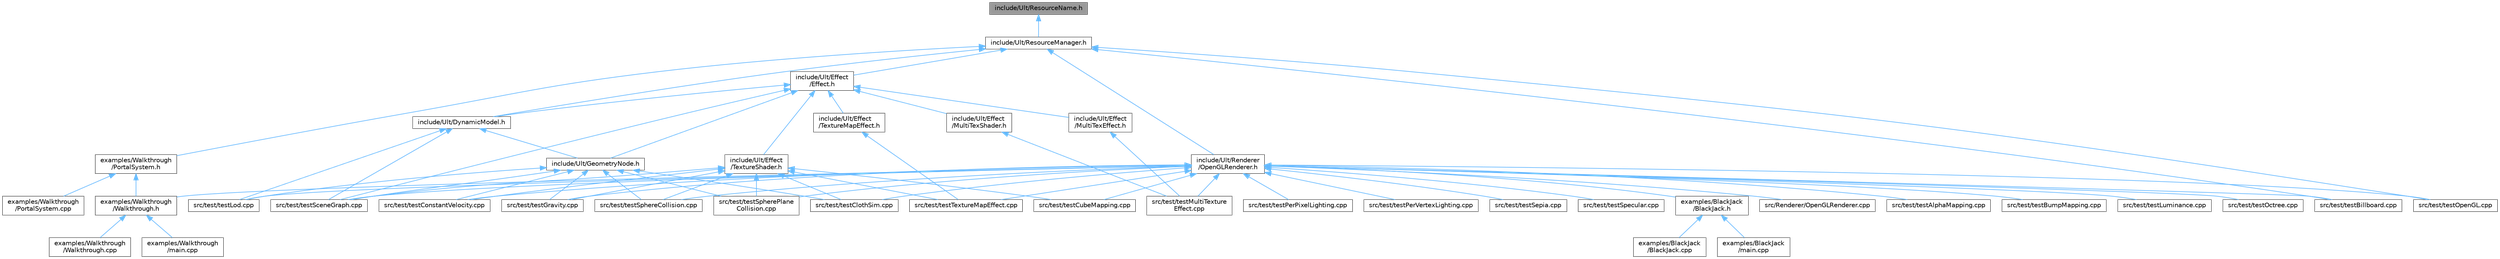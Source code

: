 digraph "include/Ult/ResourceName.h"
{
 // LATEX_PDF_SIZE
  bgcolor="transparent";
  edge [fontname=Helvetica,fontsize=10,labelfontname=Helvetica,labelfontsize=10];
  node [fontname=Helvetica,fontsize=10,shape=box,height=0.2,width=0.4];
  Node1 [id="Node000001",label="include/Ult/ResourceName.h",height=0.2,width=0.4,color="gray40", fillcolor="grey60", style="filled", fontcolor="black",tooltip=" "];
  Node1 -> Node2 [id="edge1_Node000001_Node000002",dir="back",color="steelblue1",style="solid",tooltip=" "];
  Node2 [id="Node000002",label="include/Ult/ResourceManager.h",height=0.2,width=0.4,color="grey40", fillcolor="white", style="filled",URL="$_resource_manager_8h.html",tooltip=" "];
  Node2 -> Node3 [id="edge2_Node000002_Node000003",dir="back",color="steelblue1",style="solid",tooltip=" "];
  Node3 [id="Node000003",label="examples/Walkthrough\l/PortalSystem.h",height=0.2,width=0.4,color="grey40", fillcolor="white", style="filled",URL="$_portal_system_8h.html",tooltip=" "];
  Node3 -> Node4 [id="edge3_Node000003_Node000004",dir="back",color="steelblue1",style="solid",tooltip=" "];
  Node4 [id="Node000004",label="examples/Walkthrough\l/PortalSystem.cpp",height=0.2,width=0.4,color="grey40", fillcolor="white", style="filled",URL="$_portal_system_8cpp.html",tooltip=" "];
  Node3 -> Node5 [id="edge4_Node000003_Node000005",dir="back",color="steelblue1",style="solid",tooltip=" "];
  Node5 [id="Node000005",label="examples/Walkthrough\l/Walkthrough.h",height=0.2,width=0.4,color="grey40", fillcolor="white", style="filled",URL="$_walkthrough_8h.html",tooltip=" "];
  Node5 -> Node6 [id="edge5_Node000005_Node000006",dir="back",color="steelblue1",style="solid",tooltip=" "];
  Node6 [id="Node000006",label="examples/Walkthrough\l/Walkthrough.cpp",height=0.2,width=0.4,color="grey40", fillcolor="white", style="filled",URL="$_walkthrough_8cpp.html",tooltip=" "];
  Node5 -> Node7 [id="edge6_Node000005_Node000007",dir="back",color="steelblue1",style="solid",tooltip=" "];
  Node7 [id="Node000007",label="examples/Walkthrough\l/main.cpp",height=0.2,width=0.4,color="grey40", fillcolor="white", style="filled",URL="$_walkthrough_2main_8cpp.html",tooltip=" "];
  Node2 -> Node8 [id="edge7_Node000002_Node000008",dir="back",color="steelblue1",style="solid",tooltip=" "];
  Node8 [id="Node000008",label="include/Ult/DynamicModel.h",height=0.2,width=0.4,color="grey40", fillcolor="white", style="filled",URL="$_dynamic_model_8h.html",tooltip=" "];
  Node8 -> Node9 [id="edge8_Node000008_Node000009",dir="back",color="steelblue1",style="solid",tooltip=" "];
  Node9 [id="Node000009",label="include/Ult/GeometryNode.h",height=0.2,width=0.4,color="grey40", fillcolor="white", style="filled",URL="$_geometry_node_8h.html",tooltip=" "];
  Node9 -> Node10 [id="edge9_Node000009_Node000010",dir="back",color="steelblue1",style="solid",tooltip=" "];
  Node10 [id="Node000010",label="src/test/testClothSim.cpp",height=0.2,width=0.4,color="grey40", fillcolor="white", style="filled",URL="$test_cloth_sim_8cpp.html",tooltip=" "];
  Node9 -> Node11 [id="edge10_Node000009_Node000011",dir="back",color="steelblue1",style="solid",tooltip=" "];
  Node11 [id="Node000011",label="src/test/testConstantVelocity.cpp",height=0.2,width=0.4,color="grey40", fillcolor="white", style="filled",URL="$test_constant_velocity_8cpp.html",tooltip=" "];
  Node9 -> Node12 [id="edge11_Node000009_Node000012",dir="back",color="steelblue1",style="solid",tooltip=" "];
  Node12 [id="Node000012",label="src/test/testGravity.cpp",height=0.2,width=0.4,color="grey40", fillcolor="white", style="filled",URL="$test_gravity_8cpp.html",tooltip=" "];
  Node9 -> Node13 [id="edge12_Node000009_Node000013",dir="back",color="steelblue1",style="solid",tooltip=" "];
  Node13 [id="Node000013",label="src/test/testLod.cpp",height=0.2,width=0.4,color="grey40", fillcolor="white", style="filled",URL="$test_lod_8cpp.html",tooltip=" "];
  Node9 -> Node14 [id="edge13_Node000009_Node000014",dir="back",color="steelblue1",style="solid",tooltip=" "];
  Node14 [id="Node000014",label="src/test/testSceneGraph.cpp",height=0.2,width=0.4,color="grey40", fillcolor="white", style="filled",URL="$test_scene_graph_8cpp.html",tooltip=" "];
  Node9 -> Node15 [id="edge14_Node000009_Node000015",dir="back",color="steelblue1",style="solid",tooltip=" "];
  Node15 [id="Node000015",label="src/test/testSphereCollision.cpp",height=0.2,width=0.4,color="grey40", fillcolor="white", style="filled",URL="$test_sphere_collision_8cpp.html",tooltip=" "];
  Node9 -> Node16 [id="edge15_Node000009_Node000016",dir="back",color="steelblue1",style="solid",tooltip=" "];
  Node16 [id="Node000016",label="src/test/testSpherePlane\lCollision.cpp",height=0.2,width=0.4,color="grey40", fillcolor="white", style="filled",URL="$test_sphere_plane_collision_8cpp.html",tooltip=" "];
  Node8 -> Node13 [id="edge16_Node000008_Node000013",dir="back",color="steelblue1",style="solid",tooltip=" "];
  Node8 -> Node14 [id="edge17_Node000008_Node000014",dir="back",color="steelblue1",style="solid",tooltip=" "];
  Node2 -> Node17 [id="edge18_Node000002_Node000017",dir="back",color="steelblue1",style="solid",tooltip=" "];
  Node17 [id="Node000017",label="include/Ult/Effect\l/Effect.h",height=0.2,width=0.4,color="grey40", fillcolor="white", style="filled",URL="$_effect_8h.html",tooltip=" "];
  Node17 -> Node8 [id="edge19_Node000017_Node000008",dir="back",color="steelblue1",style="solid",tooltip=" "];
  Node17 -> Node18 [id="edge20_Node000017_Node000018",dir="back",color="steelblue1",style="solid",tooltip=" "];
  Node18 [id="Node000018",label="include/Ult/Effect\l/MultiTexEffect.h",height=0.2,width=0.4,color="grey40", fillcolor="white", style="filled",URL="$_multi_tex_effect_8h.html",tooltip=" "];
  Node18 -> Node19 [id="edge21_Node000018_Node000019",dir="back",color="steelblue1",style="solid",tooltip=" "];
  Node19 [id="Node000019",label="src/test/testMultiTexture\lEffect.cpp",height=0.2,width=0.4,color="grey40", fillcolor="white", style="filled",URL="$test_multi_texture_effect_8cpp.html",tooltip=" "];
  Node17 -> Node20 [id="edge22_Node000017_Node000020",dir="back",color="steelblue1",style="solid",tooltip=" "];
  Node20 [id="Node000020",label="include/Ult/Effect\l/MultiTexShader.h",height=0.2,width=0.4,color="grey40", fillcolor="white", style="filled",URL="$_multi_tex_shader_8h.html",tooltip=" "];
  Node20 -> Node19 [id="edge23_Node000020_Node000019",dir="back",color="steelblue1",style="solid",tooltip=" "];
  Node17 -> Node21 [id="edge24_Node000017_Node000021",dir="back",color="steelblue1",style="solid",tooltip=" "];
  Node21 [id="Node000021",label="include/Ult/Effect\l/TextureMapEffect.h",height=0.2,width=0.4,color="grey40", fillcolor="white", style="filled",URL="$_texture_map_effect_8h.html",tooltip=" "];
  Node21 -> Node22 [id="edge25_Node000021_Node000022",dir="back",color="steelblue1",style="solid",tooltip=" "];
  Node22 [id="Node000022",label="src/test/testTextureMapEffect.cpp",height=0.2,width=0.4,color="grey40", fillcolor="white", style="filled",URL="$test_texture_map_effect_8cpp.html",tooltip=" "];
  Node17 -> Node23 [id="edge26_Node000017_Node000023",dir="back",color="steelblue1",style="solid",tooltip=" "];
  Node23 [id="Node000023",label="include/Ult/Effect\l/TextureShader.h",height=0.2,width=0.4,color="grey40", fillcolor="white", style="filled",URL="$_texture_shader_8h.html",tooltip=" "];
  Node23 -> Node10 [id="edge27_Node000023_Node000010",dir="back",color="steelblue1",style="solid",tooltip=" "];
  Node23 -> Node11 [id="edge28_Node000023_Node000011",dir="back",color="steelblue1",style="solid",tooltip=" "];
  Node23 -> Node24 [id="edge29_Node000023_Node000024",dir="back",color="steelblue1",style="solid",tooltip=" "];
  Node24 [id="Node000024",label="src/test/testCubeMapping.cpp",height=0.2,width=0.4,color="grey40", fillcolor="white", style="filled",URL="$test_cube_mapping_8cpp.html",tooltip=" "];
  Node23 -> Node12 [id="edge30_Node000023_Node000012",dir="back",color="steelblue1",style="solid",tooltip=" "];
  Node23 -> Node14 [id="edge31_Node000023_Node000014",dir="back",color="steelblue1",style="solid",tooltip=" "];
  Node23 -> Node15 [id="edge32_Node000023_Node000015",dir="back",color="steelblue1",style="solid",tooltip=" "];
  Node23 -> Node16 [id="edge33_Node000023_Node000016",dir="back",color="steelblue1",style="solid",tooltip=" "];
  Node23 -> Node22 [id="edge34_Node000023_Node000022",dir="back",color="steelblue1",style="solid",tooltip=" "];
  Node17 -> Node9 [id="edge35_Node000017_Node000009",dir="back",color="steelblue1",style="solid",tooltip=" "];
  Node17 -> Node14 [id="edge36_Node000017_Node000014",dir="back",color="steelblue1",style="solid",tooltip=" "];
  Node2 -> Node25 [id="edge37_Node000002_Node000025",dir="back",color="steelblue1",style="solid",tooltip=" "];
  Node25 [id="Node000025",label="include/Ult/Renderer\l/OpenGLRenderer.h",height=0.2,width=0.4,color="grey40", fillcolor="white", style="filled",URL="$_open_g_l_renderer_8h.html",tooltip=" "];
  Node25 -> Node26 [id="edge38_Node000025_Node000026",dir="back",color="steelblue1",style="solid",tooltip=" "];
  Node26 [id="Node000026",label="examples/BlackJack\l/BlackJack.h",height=0.2,width=0.4,color="grey40", fillcolor="white", style="filled",URL="$_black_jack_8h.html",tooltip=" "];
  Node26 -> Node27 [id="edge39_Node000026_Node000027",dir="back",color="steelblue1",style="solid",tooltip=" "];
  Node27 [id="Node000027",label="examples/BlackJack\l/BlackJack.cpp",height=0.2,width=0.4,color="grey40", fillcolor="white", style="filled",URL="$_black_jack_8cpp.html",tooltip=" "];
  Node26 -> Node28 [id="edge40_Node000026_Node000028",dir="back",color="steelblue1",style="solid",tooltip=" "];
  Node28 [id="Node000028",label="examples/BlackJack\l/main.cpp",height=0.2,width=0.4,color="grey40", fillcolor="white", style="filled",URL="$_black_jack_2main_8cpp.html",tooltip=" "];
  Node25 -> Node5 [id="edge41_Node000025_Node000005",dir="back",color="steelblue1",style="solid",tooltip=" "];
  Node25 -> Node29 [id="edge42_Node000025_Node000029",dir="back",color="steelblue1",style="solid",tooltip=" "];
  Node29 [id="Node000029",label="src/Renderer/OpenGLRenderer.cpp",height=0.2,width=0.4,color="grey40", fillcolor="white", style="filled",URL="$_open_g_l_renderer_8cpp.html",tooltip=" "];
  Node25 -> Node30 [id="edge43_Node000025_Node000030",dir="back",color="steelblue1",style="solid",tooltip=" "];
  Node30 [id="Node000030",label="src/test/testAlphaMapping.cpp",height=0.2,width=0.4,color="grey40", fillcolor="white", style="filled",URL="$test_alpha_mapping_8cpp.html",tooltip=" "];
  Node25 -> Node31 [id="edge44_Node000025_Node000031",dir="back",color="steelblue1",style="solid",tooltip=" "];
  Node31 [id="Node000031",label="src/test/testBillboard.cpp",height=0.2,width=0.4,color="grey40", fillcolor="white", style="filled",URL="$test_billboard_8cpp.html",tooltip=" "];
  Node25 -> Node32 [id="edge45_Node000025_Node000032",dir="back",color="steelblue1",style="solid",tooltip=" "];
  Node32 [id="Node000032",label="src/test/testBumpMapping.cpp",height=0.2,width=0.4,color="grey40", fillcolor="white", style="filled",URL="$test_bump_mapping_8cpp.html",tooltip=" "];
  Node25 -> Node10 [id="edge46_Node000025_Node000010",dir="back",color="steelblue1",style="solid",tooltip=" "];
  Node25 -> Node11 [id="edge47_Node000025_Node000011",dir="back",color="steelblue1",style="solid",tooltip=" "];
  Node25 -> Node24 [id="edge48_Node000025_Node000024",dir="back",color="steelblue1",style="solid",tooltip=" "];
  Node25 -> Node12 [id="edge49_Node000025_Node000012",dir="back",color="steelblue1",style="solid",tooltip=" "];
  Node25 -> Node13 [id="edge50_Node000025_Node000013",dir="back",color="steelblue1",style="solid",tooltip=" "];
  Node25 -> Node33 [id="edge51_Node000025_Node000033",dir="back",color="steelblue1",style="solid",tooltip=" "];
  Node33 [id="Node000033",label="src/test/testLuminance.cpp",height=0.2,width=0.4,color="grey40", fillcolor="white", style="filled",URL="$test_luminance_8cpp.html",tooltip=" "];
  Node25 -> Node19 [id="edge52_Node000025_Node000019",dir="back",color="steelblue1",style="solid",tooltip=" "];
  Node25 -> Node34 [id="edge53_Node000025_Node000034",dir="back",color="steelblue1",style="solid",tooltip=" "];
  Node34 [id="Node000034",label="src/test/testOctree.cpp",height=0.2,width=0.4,color="grey40", fillcolor="white", style="filled",URL="$test_octree_8cpp.html",tooltip=" "];
  Node25 -> Node35 [id="edge54_Node000025_Node000035",dir="back",color="steelblue1",style="solid",tooltip=" "];
  Node35 [id="Node000035",label="src/test/testOpenGL.cpp",height=0.2,width=0.4,color="grey40", fillcolor="white", style="filled",URL="$test_open_g_l_8cpp.html",tooltip=" "];
  Node25 -> Node36 [id="edge55_Node000025_Node000036",dir="back",color="steelblue1",style="solid",tooltip=" "];
  Node36 [id="Node000036",label="src/test/testPerPixelLighting.cpp",height=0.2,width=0.4,color="grey40", fillcolor="white", style="filled",URL="$test_per_pixel_lighting_8cpp.html",tooltip=" "];
  Node25 -> Node37 [id="edge56_Node000025_Node000037",dir="back",color="steelblue1",style="solid",tooltip=" "];
  Node37 [id="Node000037",label="src/test/testPerVertexLighting.cpp",height=0.2,width=0.4,color="grey40", fillcolor="white", style="filled",URL="$test_per_vertex_lighting_8cpp.html",tooltip=" "];
  Node25 -> Node14 [id="edge57_Node000025_Node000014",dir="back",color="steelblue1",style="solid",tooltip=" "];
  Node25 -> Node38 [id="edge58_Node000025_Node000038",dir="back",color="steelblue1",style="solid",tooltip=" "];
  Node38 [id="Node000038",label="src/test/testSepia.cpp",height=0.2,width=0.4,color="grey40", fillcolor="white", style="filled",URL="$test_sepia_8cpp.html",tooltip=" "];
  Node25 -> Node39 [id="edge59_Node000025_Node000039",dir="back",color="steelblue1",style="solid",tooltip=" "];
  Node39 [id="Node000039",label="src/test/testSpecular.cpp",height=0.2,width=0.4,color="grey40", fillcolor="white", style="filled",URL="$test_specular_8cpp.html",tooltip=" "];
  Node25 -> Node15 [id="edge60_Node000025_Node000015",dir="back",color="steelblue1",style="solid",tooltip=" "];
  Node25 -> Node16 [id="edge61_Node000025_Node000016",dir="back",color="steelblue1",style="solid",tooltip=" "];
  Node25 -> Node22 [id="edge62_Node000025_Node000022",dir="back",color="steelblue1",style="solid",tooltip=" "];
  Node2 -> Node31 [id="edge63_Node000002_Node000031",dir="back",color="steelblue1",style="solid",tooltip=" "];
  Node2 -> Node35 [id="edge64_Node000002_Node000035",dir="back",color="steelblue1",style="solid",tooltip=" "];
}
